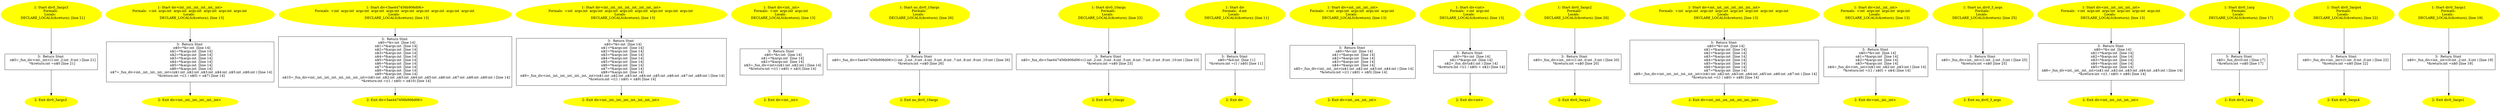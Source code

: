 /* @generated */
digraph iCFG {
"div0_3args3{d41d8cd98f00b204e9800998ecf8427e_Z11div0_3args3v}.4354395e54b75d0ce654517a4ad0207b_3" [label="3:  Return Stmt \n   n$0=_fun_div<int,_int>(1:int ,2:int ,0:int ) [line 21]\n  *&return:int =n$0 [line 21]\n " shape="box"]
	

	 "div0_3args3{d41d8cd98f00b204e9800998ecf8427e_Z11div0_3args3v}.4354395e54b75d0ce654517a4ad0207b_3" -> "div0_3args3{d41d8cd98f00b204e9800998ecf8427e_Z11div0_3args3v}.4354395e54b75d0ce654517a4ad0207b_2" ;
"div0_3args3{d41d8cd98f00b204e9800998ecf8427e_Z11div0_3args3v}.4354395e54b75d0ce654517a4ad0207b_2" [label="2: Exit div0_3args3 \n  " color=yellow style=filled]
	

"div0_3args3{d41d8cd98f00b204e9800998ecf8427e_Z11div0_3args3v}.4354395e54b75d0ce654517a4ad0207b_1" [label="1: Start div0_3args3\nFormals: \nLocals:  \n   DECLARE_LOCALS(&return); [line 21]\n " color=yellow style=filled]
	

	 "div0_3args3{d41d8cd98f00b204e9800998ecf8427e_Z11div0_3args3v}.4354395e54b75d0ce654517a4ad0207b_1" -> "div0_3args3{d41d8cd98f00b204e9800998ecf8427e_Z11div0_3args3v}.4354395e54b75d0ce654517a4ad0207b_3" ;
"div<int,_int,_int,_int,_int,_int>{d41d8cd98f00b204e9800998ecf8427e_Z3divIJiiiiiiEEiiDpT_}.7a0b0b4ca05f4d9fe32320bf50c99af1_3" [label="3:  Return Stmt \n   n$0=*&v:int  [line 14]\n  n$1=*&args:int  [line 14]\n  n$2=*&args:int  [line 14]\n  n$3=*&args:int  [line 14]\n  n$4=*&args:int  [line 14]\n  n$5=*&args:int  [line 14]\n  n$6=*&args:int  [line 14]\n  n$7=_fun_div<int,_int,_int,_int,_int>(n$1:int ,n$2:int ,n$3:int ,n$4:int ,n$5:int ,n$6:int ) [line 14]\n  *&return:int =((1 / n$0) + n$7) [line 14]\n " shape="box"]
	

	 "div<int,_int,_int,_int,_int,_int>{d41d8cd98f00b204e9800998ecf8427e_Z3divIJiiiiiiEEiiDpT_}.7a0b0b4ca05f4d9fe32320bf50c99af1_3" -> "div<int,_int,_int,_int,_int,_int>{d41d8cd98f00b204e9800998ecf8427e_Z3divIJiiiiiiEEiiDpT_}.7a0b0b4ca05f4d9fe32320bf50c99af1_2" ;
"div<int,_int,_int,_int,_int,_int>{d41d8cd98f00b204e9800998ecf8427e_Z3divIJiiiiiiEEiiDpT_}.7a0b0b4ca05f4d9fe32320bf50c99af1_2" [label="2: Exit div<int,_int,_int,_int,_int,_int> \n  " color=yellow style=filled]
	

"div<int,_int,_int,_int,_int,_int>{d41d8cd98f00b204e9800998ecf8427e_Z3divIJiiiiiiEEiiDpT_}.7a0b0b4ca05f4d9fe32320bf50c99af1_1" [label="1: Start div<int,_int,_int,_int,_int,_int>\nFormals:  v:int  args:int  args:int  args:int  args:int  args:int  args:int \nLocals:  \n   DECLARE_LOCALS(&return); [line 13]\n " color=yellow style=filled]
	

	 "div<int,_int,_int,_int,_int,_int>{d41d8cd98f00b204e9800998ecf8427e_Z3divIJiiiiiiEEiiDpT_}.7a0b0b4ca05f4d9fe32320bf50c99af1_1" -> "div<int,_int,_int,_int,_int,_int>{d41d8cd98f00b204e9800998ecf8427e_Z3divIJiiiiiiEEiiDpT_}.7a0b0b4ca05f4d9fe32320bf50c99af1_3" ;
"div<5ae447456b906d06>{d41d8cd98f00b204e9800998ecf8427e_Z3divIJiiiiiiiiiEEiiDpT_}.1e074498b76cb8716a3317d4a19b4b6e_3" [label="3:  Return Stmt \n   n$0=*&v:int  [line 14]\n  n$1=*&args:int  [line 14]\n  n$2=*&args:int  [line 14]\n  n$3=*&args:int  [line 14]\n  n$4=*&args:int  [line 14]\n  n$5=*&args:int  [line 14]\n  n$6=*&args:int  [line 14]\n  n$7=*&args:int  [line 14]\n  n$8=*&args:int  [line 14]\n  n$9=*&args:int  [line 14]\n  n$10=_fun_div<int,_int,_int,_int,_int,_int,_int,_int>(n$1:int ,n$2:int ,n$3:int ,n$4:int ,n$5:int ,n$6:int ,n$7:int ,n$8:int ,n$9:int ) [line 14]\n  *&return:int =((1 / n$0) + n$10) [line 14]\n " shape="box"]
	

	 "div<5ae447456b906d06>{d41d8cd98f00b204e9800998ecf8427e_Z3divIJiiiiiiiiiEEiiDpT_}.1e074498b76cb8716a3317d4a19b4b6e_3" -> "div<5ae447456b906d06>{d41d8cd98f00b204e9800998ecf8427e_Z3divIJiiiiiiiiiEEiiDpT_}.1e074498b76cb8716a3317d4a19b4b6e_2" ;
"div<5ae447456b906d06>{d41d8cd98f00b204e9800998ecf8427e_Z3divIJiiiiiiiiiEEiiDpT_}.1e074498b76cb8716a3317d4a19b4b6e_2" [label="2: Exit div<5ae447456b906d06> \n  " color=yellow style=filled]
	

"div<5ae447456b906d06>{d41d8cd98f00b204e9800998ecf8427e_Z3divIJiiiiiiiiiEEiiDpT_}.1e074498b76cb8716a3317d4a19b4b6e_1" [label="1: Start div<5ae447456b906d06>\nFormals:  v:int  args:int  args:int  args:int  args:int  args:int  args:int  args:int  args:int  args:int \nLocals:  \n   DECLARE_LOCALS(&return); [line 13]\n " color=yellow style=filled]
	

	 "div<5ae447456b906d06>{d41d8cd98f00b204e9800998ecf8427e_Z3divIJiiiiiiiiiEEiiDpT_}.1e074498b76cb8716a3317d4a19b4b6e_1" -> "div<5ae447456b906d06>{d41d8cd98f00b204e9800998ecf8427e_Z3divIJiiiiiiiiiEEiiDpT_}.1e074498b76cb8716a3317d4a19b4b6e_3" ;
"div<int,_int,_int,_int,_int,_int,_int,_int>{d41d8cd98f00b204e9800998ecf8427e_Z3divIJiiiiiiiiEEiiDpT_.acafa200e9c1793c6540b3c5dc132c07_3" [label="3:  Return Stmt \n   n$0=*&v:int  [line 14]\n  n$1=*&args:int  [line 14]\n  n$2=*&args:int  [line 14]\n  n$3=*&args:int  [line 14]\n  n$4=*&args:int  [line 14]\n  n$5=*&args:int  [line 14]\n  n$6=*&args:int  [line 14]\n  n$7=*&args:int  [line 14]\n  n$8=*&args:int  [line 14]\n  n$9=_fun_div<int,_int,_int,_int,_int,_int,_int>(n$1:int ,n$2:int ,n$3:int ,n$4:int ,n$5:int ,n$6:int ,n$7:int ,n$8:int ) [line 14]\n  *&return:int =((1 / n$0) + n$9) [line 14]\n " shape="box"]
	

	 "div<int,_int,_int,_int,_int,_int,_int,_int>{d41d8cd98f00b204e9800998ecf8427e_Z3divIJiiiiiiiiEEiiDpT_.acafa200e9c1793c6540b3c5dc132c07_3" -> "div<int,_int,_int,_int,_int,_int,_int,_int>{d41d8cd98f00b204e9800998ecf8427e_Z3divIJiiiiiiiiEEiiDpT_.acafa200e9c1793c6540b3c5dc132c07_2" ;
"div<int,_int,_int,_int,_int,_int,_int,_int>{d41d8cd98f00b204e9800998ecf8427e_Z3divIJiiiiiiiiEEiiDpT_.acafa200e9c1793c6540b3c5dc132c07_2" [label="2: Exit div<int,_int,_int,_int,_int,_int,_int,_int> \n  " color=yellow style=filled]
	

"div<int,_int,_int,_int,_int,_int,_int,_int>{d41d8cd98f00b204e9800998ecf8427e_Z3divIJiiiiiiiiEEiiDpT_.acafa200e9c1793c6540b3c5dc132c07_1" [label="1: Start div<int,_int,_int,_int,_int,_int,_int,_int>\nFormals:  v:int  args:int  args:int  args:int  args:int  args:int  args:int  args:int  args:int \nLocals:  \n   DECLARE_LOCALS(&return); [line 13]\n " color=yellow style=filled]
	

	 "div<int,_int,_int,_int,_int,_int,_int,_int>{d41d8cd98f00b204e9800998ecf8427e_Z3divIJiiiiiiiiEEiiDpT_.acafa200e9c1793c6540b3c5dc132c07_1" -> "div<int,_int,_int,_int,_int,_int,_int,_int>{d41d8cd98f00b204e9800998ecf8427e_Z3divIJiiiiiiiiEEiiDpT_.acafa200e9c1793c6540b3c5dc132c07_3" ;
"div<int,_int>{d41d8cd98f00b204e9800998ecf8427e_Z3divIJiiEEiiDpT_}.6451a17134ab1edb7fcdf06877bc0fcd_3" [label="3:  Return Stmt \n   n$0=*&v:int  [line 14]\n  n$1=*&args:int  [line 14]\n  n$2=*&args:int  [line 14]\n  n$3=_fun_div<int>(n$1:int ,n$2:int ) [line 14]\n  *&return:int =((1 / n$0) + n$3) [line 14]\n " shape="box"]
	

	 "div<int,_int>{d41d8cd98f00b204e9800998ecf8427e_Z3divIJiiEEiiDpT_}.6451a17134ab1edb7fcdf06877bc0fcd_3" -> "div<int,_int>{d41d8cd98f00b204e9800998ecf8427e_Z3divIJiiEEiiDpT_}.6451a17134ab1edb7fcdf06877bc0fcd_2" ;
"div<int,_int>{d41d8cd98f00b204e9800998ecf8427e_Z3divIJiiEEiiDpT_}.6451a17134ab1edb7fcdf06877bc0fcd_2" [label="2: Exit div<int,_int> \n  " color=yellow style=filled]
	

"div<int,_int>{d41d8cd98f00b204e9800998ecf8427e_Z3divIJiiEEiiDpT_}.6451a17134ab1edb7fcdf06877bc0fcd_1" [label="1: Start div<int,_int>\nFormals:  v:int  args:int  args:int \nLocals:  \n   DECLARE_LOCALS(&return); [line 13]\n " color=yellow style=filled]
	

	 "div<int,_int>{d41d8cd98f00b204e9800998ecf8427e_Z3divIJiiEEiiDpT_}.6451a17134ab1edb7fcdf06877bc0fcd_1" -> "div<int,_int>{d41d8cd98f00b204e9800998ecf8427e_Z3divIJiiEEiiDpT_}.6451a17134ab1edb7fcdf06877bc0fcd_3" ;
"no_div0_10args{d41d8cd98f00b204e9800998ecf8427e_Z14no_div0_10argsv}.3105d0c29645ea02951d6418fc7d498a_3" [label="3:  Return Stmt \n   n$0=_fun_div<5ae447456b906d06>(1:int ,2:int ,3:int ,4:int ,5:int ,6:int ,7:int ,8:int ,9:int ,10:int ) [line 26]\n  *&return:int =n$0 [line 26]\n " shape="box"]
	

	 "no_div0_10args{d41d8cd98f00b204e9800998ecf8427e_Z14no_div0_10argsv}.3105d0c29645ea02951d6418fc7d498a_3" -> "no_div0_10args{d41d8cd98f00b204e9800998ecf8427e_Z14no_div0_10argsv}.3105d0c29645ea02951d6418fc7d498a_2" ;
"no_div0_10args{d41d8cd98f00b204e9800998ecf8427e_Z14no_div0_10argsv}.3105d0c29645ea02951d6418fc7d498a_2" [label="2: Exit no_div0_10args \n  " color=yellow style=filled]
	

"no_div0_10args{d41d8cd98f00b204e9800998ecf8427e_Z14no_div0_10argsv}.3105d0c29645ea02951d6418fc7d498a_1" [label="1: Start no_div0_10args\nFormals: \nLocals:  \n   DECLARE_LOCALS(&return); [line 26]\n " color=yellow style=filled]
	

	 "no_div0_10args{d41d8cd98f00b204e9800998ecf8427e_Z14no_div0_10argsv}.3105d0c29645ea02951d6418fc7d498a_1" -> "no_div0_10args{d41d8cd98f00b204e9800998ecf8427e_Z14no_div0_10argsv}.3105d0c29645ea02951d6418fc7d498a_3" ;
"div0_10args{d41d8cd98f00b204e9800998ecf8427e_Z11div0_10argsv}.e9f33b63e73a159990806ffa43510a82_3" [label="3:  Return Stmt \n   n$0=_fun_div<5ae447456b906d06>(1:int ,2:int ,3:int ,4:int ,5:int ,6:int ,7:int ,0:int ,9:int ,10:int ) [line 23]\n  *&return:int =n$0 [line 23]\n " shape="box"]
	

	 "div0_10args{d41d8cd98f00b204e9800998ecf8427e_Z11div0_10argsv}.e9f33b63e73a159990806ffa43510a82_3" -> "div0_10args{d41d8cd98f00b204e9800998ecf8427e_Z11div0_10argsv}.e9f33b63e73a159990806ffa43510a82_2" ;
"div0_10args{d41d8cd98f00b204e9800998ecf8427e_Z11div0_10argsv}.e9f33b63e73a159990806ffa43510a82_2" [label="2: Exit div0_10args \n  " color=yellow style=filled]
	

"div0_10args{d41d8cd98f00b204e9800998ecf8427e_Z11div0_10argsv}.e9f33b63e73a159990806ffa43510a82_1" [label="1: Start div0_10args\nFormals: \nLocals:  \n   DECLARE_LOCALS(&return); [line 23]\n " color=yellow style=filled]
	

	 "div0_10args{d41d8cd98f00b204e9800998ecf8427e_Z11div0_10argsv}.e9f33b63e73a159990806ffa43510a82_1" -> "div0_10args{d41d8cd98f00b204e9800998ecf8427e_Z11div0_10argsv}.e9f33b63e73a159990806ffa43510a82_3" ;
"div{d41d8cd98f00b204e9800998ecf8427e_Z3divi}.e312f503cc8cecbd5c9c8c2343785930_3" [label="3:  Return Stmt \n   n$0=*&d:int  [line 11]\n  *&return:int =(1 / n$0) [line 11]\n " shape="box"]
	

	 "div{d41d8cd98f00b204e9800998ecf8427e_Z3divi}.e312f503cc8cecbd5c9c8c2343785930_3" -> "div{d41d8cd98f00b204e9800998ecf8427e_Z3divi}.e312f503cc8cecbd5c9c8c2343785930_2" ;
"div{d41d8cd98f00b204e9800998ecf8427e_Z3divi}.e312f503cc8cecbd5c9c8c2343785930_2" [label="2: Exit div \n  " color=yellow style=filled]
	

"div{d41d8cd98f00b204e9800998ecf8427e_Z3divi}.e312f503cc8cecbd5c9c8c2343785930_1" [label="1: Start div\nFormals:  d:int \nLocals:  \n   DECLARE_LOCALS(&return); [line 11]\n " color=yellow style=filled]
	

	 "div{d41d8cd98f00b204e9800998ecf8427e_Z3divi}.e312f503cc8cecbd5c9c8c2343785930_1" -> "div{d41d8cd98f00b204e9800998ecf8427e_Z3divi}.e312f503cc8cecbd5c9c8c2343785930_3" ;
"div<int,_int,_int,_int>{d41d8cd98f00b204e9800998ecf8427e_Z3divIJiiiiEEiiDpT_}.eaa2dda76f342673b03ac551d4b88cfe_3" [label="3:  Return Stmt \n   n$0=*&v:int  [line 14]\n  n$1=*&args:int  [line 14]\n  n$2=*&args:int  [line 14]\n  n$3=*&args:int  [line 14]\n  n$4=*&args:int  [line 14]\n  n$5=_fun_div<int,_int,_int>(n$1:int ,n$2:int ,n$3:int ,n$4:int ) [line 14]\n  *&return:int =((1 / n$0) + n$5) [line 14]\n " shape="box"]
	

	 "div<int,_int,_int,_int>{d41d8cd98f00b204e9800998ecf8427e_Z3divIJiiiiEEiiDpT_}.eaa2dda76f342673b03ac551d4b88cfe_3" -> "div<int,_int,_int,_int>{d41d8cd98f00b204e9800998ecf8427e_Z3divIJiiiiEEiiDpT_}.eaa2dda76f342673b03ac551d4b88cfe_2" ;
"div<int,_int,_int,_int>{d41d8cd98f00b204e9800998ecf8427e_Z3divIJiiiiEEiiDpT_}.eaa2dda76f342673b03ac551d4b88cfe_2" [label="2: Exit div<int,_int,_int,_int> \n  " color=yellow style=filled]
	

"div<int,_int,_int,_int>{d41d8cd98f00b204e9800998ecf8427e_Z3divIJiiiiEEiiDpT_}.eaa2dda76f342673b03ac551d4b88cfe_1" [label="1: Start div<int,_int,_int,_int>\nFormals:  v:int  args:int  args:int  args:int  args:int \nLocals:  \n   DECLARE_LOCALS(&return); [line 13]\n " color=yellow style=filled]
	

	 "div<int,_int,_int,_int>{d41d8cd98f00b204e9800998ecf8427e_Z3divIJiiiiEEiiDpT_}.eaa2dda76f342673b03ac551d4b88cfe_1" -> "div<int,_int,_int,_int>{d41d8cd98f00b204e9800998ecf8427e_Z3divIJiiiiEEiiDpT_}.eaa2dda76f342673b03ac551d4b88cfe_3" ;
"div<int>{d41d8cd98f00b204e9800998ecf8427e_Z3divIJiEEiiDpT_}.21d36a0099acccea4e2357b68476d6c4_3" [label="3:  Return Stmt \n   n$0=*&v:int  [line 14]\n  n$1=*&args:int  [line 14]\n  n$2=_fun_div(n$1:int ) [line 14]\n  *&return:int =((1 / n$0) + n$2) [line 14]\n " shape="box"]
	

	 "div<int>{d41d8cd98f00b204e9800998ecf8427e_Z3divIJiEEiiDpT_}.21d36a0099acccea4e2357b68476d6c4_3" -> "div<int>{d41d8cd98f00b204e9800998ecf8427e_Z3divIJiEEiiDpT_}.21d36a0099acccea4e2357b68476d6c4_2" ;
"div<int>{d41d8cd98f00b204e9800998ecf8427e_Z3divIJiEEiiDpT_}.21d36a0099acccea4e2357b68476d6c4_2" [label="2: Exit div<int> \n  " color=yellow style=filled]
	

"div<int>{d41d8cd98f00b204e9800998ecf8427e_Z3divIJiEEiiDpT_}.21d36a0099acccea4e2357b68476d6c4_1" [label="1: Start div<int>\nFormals:  v:int  args:int \nLocals:  \n   DECLARE_LOCALS(&return); [line 13]\n " color=yellow style=filled]
	

	 "div<int>{d41d8cd98f00b204e9800998ecf8427e_Z3divIJiEEiiDpT_}.21d36a0099acccea4e2357b68476d6c4_1" -> "div<int>{d41d8cd98f00b204e9800998ecf8427e_Z3divIJiEEiiDpT_}.21d36a0099acccea4e2357b68476d6c4_3" ;
"div0_3args2{d41d8cd98f00b204e9800998ecf8427e_Z11div0_3args2v}.ee210b4829cebc6ea6c2c1eb230ae221_3" [label="3:  Return Stmt \n   n$0=_fun_div<int,_int>(1:int ,0:int ,3:int ) [line 20]\n  *&return:int =n$0 [line 20]\n " shape="box"]
	

	 "div0_3args2{d41d8cd98f00b204e9800998ecf8427e_Z11div0_3args2v}.ee210b4829cebc6ea6c2c1eb230ae221_3" -> "div0_3args2{d41d8cd98f00b204e9800998ecf8427e_Z11div0_3args2v}.ee210b4829cebc6ea6c2c1eb230ae221_2" ;
"div0_3args2{d41d8cd98f00b204e9800998ecf8427e_Z11div0_3args2v}.ee210b4829cebc6ea6c2c1eb230ae221_2" [label="2: Exit div0_3args2 \n  " color=yellow style=filled]
	

"div0_3args2{d41d8cd98f00b204e9800998ecf8427e_Z11div0_3args2v}.ee210b4829cebc6ea6c2c1eb230ae221_1" [label="1: Start div0_3args2\nFormals: \nLocals:  \n   DECLARE_LOCALS(&return); [line 20]\n " color=yellow style=filled]
	

	 "div0_3args2{d41d8cd98f00b204e9800998ecf8427e_Z11div0_3args2v}.ee210b4829cebc6ea6c2c1eb230ae221_1" -> "div0_3args2{d41d8cd98f00b204e9800998ecf8427e_Z11div0_3args2v}.ee210b4829cebc6ea6c2c1eb230ae221_3" ;
"div<int,_int,_int,_int,_int,_int,_int>{d41d8cd98f00b204e9800998ecf8427e_Z3divIJiiiiiiiEEiiDpT_}.a4f52ac1a053ef8714d772181cde236b_3" [label="3:  Return Stmt \n   n$0=*&v:int  [line 14]\n  n$1=*&args:int  [line 14]\n  n$2=*&args:int  [line 14]\n  n$3=*&args:int  [line 14]\n  n$4=*&args:int  [line 14]\n  n$5=*&args:int  [line 14]\n  n$6=*&args:int  [line 14]\n  n$7=*&args:int  [line 14]\n  n$8=_fun_div<int,_int,_int,_int,_int,_int>(n$1:int ,n$2:int ,n$3:int ,n$4:int ,n$5:int ,n$6:int ,n$7:int ) [line 14]\n  *&return:int =((1 / n$0) + n$8) [line 14]\n " shape="box"]
	

	 "div<int,_int,_int,_int,_int,_int,_int>{d41d8cd98f00b204e9800998ecf8427e_Z3divIJiiiiiiiEEiiDpT_}.a4f52ac1a053ef8714d772181cde236b_3" -> "div<int,_int,_int,_int,_int,_int,_int>{d41d8cd98f00b204e9800998ecf8427e_Z3divIJiiiiiiiEEiiDpT_}.a4f52ac1a053ef8714d772181cde236b_2" ;
"div<int,_int,_int,_int,_int,_int,_int>{d41d8cd98f00b204e9800998ecf8427e_Z3divIJiiiiiiiEEiiDpT_}.a4f52ac1a053ef8714d772181cde236b_2" [label="2: Exit div<int,_int,_int,_int,_int,_int,_int> \n  " color=yellow style=filled]
	

"div<int,_int,_int,_int,_int,_int,_int>{d41d8cd98f00b204e9800998ecf8427e_Z3divIJiiiiiiiEEiiDpT_}.a4f52ac1a053ef8714d772181cde236b_1" [label="1: Start div<int,_int,_int,_int,_int,_int,_int>\nFormals:  v:int  args:int  args:int  args:int  args:int  args:int  args:int  args:int \nLocals:  \n   DECLARE_LOCALS(&return); [line 13]\n " color=yellow style=filled]
	

	 "div<int,_int,_int,_int,_int,_int,_int>{d41d8cd98f00b204e9800998ecf8427e_Z3divIJiiiiiiiEEiiDpT_}.a4f52ac1a053ef8714d772181cde236b_1" -> "div<int,_int,_int,_int,_int,_int,_int>{d41d8cd98f00b204e9800998ecf8427e_Z3divIJiiiiiiiEEiiDpT_}.a4f52ac1a053ef8714d772181cde236b_3" ;
"div<int,_int,_int>{d41d8cd98f00b204e9800998ecf8427e_Z3divIJiiiEEiiDpT_}.935df0e2c4e989ef913fb94274bb3ae9_3" [label="3:  Return Stmt \n   n$0=*&v:int  [line 14]\n  n$1=*&args:int  [line 14]\n  n$2=*&args:int  [line 14]\n  n$3=*&args:int  [line 14]\n  n$4=_fun_div<int,_int>(n$1:int ,n$2:int ,n$3:int ) [line 14]\n  *&return:int =((1 / n$0) + n$4) [line 14]\n " shape="box"]
	

	 "div<int,_int,_int>{d41d8cd98f00b204e9800998ecf8427e_Z3divIJiiiEEiiDpT_}.935df0e2c4e989ef913fb94274bb3ae9_3" -> "div<int,_int,_int>{d41d8cd98f00b204e9800998ecf8427e_Z3divIJiiiEEiiDpT_}.935df0e2c4e989ef913fb94274bb3ae9_2" ;
"div<int,_int,_int>{d41d8cd98f00b204e9800998ecf8427e_Z3divIJiiiEEiiDpT_}.935df0e2c4e989ef913fb94274bb3ae9_2" [label="2: Exit div<int,_int,_int> \n  " color=yellow style=filled]
	

"div<int,_int,_int>{d41d8cd98f00b204e9800998ecf8427e_Z3divIJiiiEEiiDpT_}.935df0e2c4e989ef913fb94274bb3ae9_1" [label="1: Start div<int,_int,_int>\nFormals:  v:int  args:int  args:int  args:int \nLocals:  \n   DECLARE_LOCALS(&return); [line 13]\n " color=yellow style=filled]
	

	 "div<int,_int,_int>{d41d8cd98f00b204e9800998ecf8427e_Z3divIJiiiEEiiDpT_}.935df0e2c4e989ef913fb94274bb3ae9_1" -> "div<int,_int,_int>{d41d8cd98f00b204e9800998ecf8427e_Z3divIJiiiEEiiDpT_}.935df0e2c4e989ef913fb94274bb3ae9_3" ;
"no_div0_3_args{d41d8cd98f00b204e9800998ecf8427e_Z14no_div0_3_argsv}.ba94e1aea84902718dcd7bfb6e3272fd_3" [label="3:  Return Stmt \n   n$0=_fun_div<int,_int>(1:int ,2:int ,3:int ) [line 25]\n  *&return:int =n$0 [line 25]\n " shape="box"]
	

	 "no_div0_3_args{d41d8cd98f00b204e9800998ecf8427e_Z14no_div0_3_argsv}.ba94e1aea84902718dcd7bfb6e3272fd_3" -> "no_div0_3_args{d41d8cd98f00b204e9800998ecf8427e_Z14no_div0_3_argsv}.ba94e1aea84902718dcd7bfb6e3272fd_2" ;
"no_div0_3_args{d41d8cd98f00b204e9800998ecf8427e_Z14no_div0_3_argsv}.ba94e1aea84902718dcd7bfb6e3272fd_2" [label="2: Exit no_div0_3_args \n  " color=yellow style=filled]
	

"no_div0_3_args{d41d8cd98f00b204e9800998ecf8427e_Z14no_div0_3_argsv}.ba94e1aea84902718dcd7bfb6e3272fd_1" [label="1: Start no_div0_3_args\nFormals: \nLocals:  \n   DECLARE_LOCALS(&return); [line 25]\n " color=yellow style=filled]
	

	 "no_div0_3_args{d41d8cd98f00b204e9800998ecf8427e_Z14no_div0_3_argsv}.ba94e1aea84902718dcd7bfb6e3272fd_1" -> "no_div0_3_args{d41d8cd98f00b204e9800998ecf8427e_Z14no_div0_3_argsv}.ba94e1aea84902718dcd7bfb6e3272fd_3" ;
"div<int,_int,_int,_int,_int>{d41d8cd98f00b204e9800998ecf8427e_Z3divIJiiiiiEEiiDpT_}.1878eee2387a6e7fbde190b86b899c3e_3" [label="3:  Return Stmt \n   n$0=*&v:int  [line 14]\n  n$1=*&args:int  [line 14]\n  n$2=*&args:int  [line 14]\n  n$3=*&args:int  [line 14]\n  n$4=*&args:int  [line 14]\n  n$5=*&args:int  [line 14]\n  n$6=_fun_div<int,_int,_int,_int>(n$1:int ,n$2:int ,n$3:int ,n$4:int ,n$5:int ) [line 14]\n  *&return:int =((1 / n$0) + n$6) [line 14]\n " shape="box"]
	

	 "div<int,_int,_int,_int,_int>{d41d8cd98f00b204e9800998ecf8427e_Z3divIJiiiiiEEiiDpT_}.1878eee2387a6e7fbde190b86b899c3e_3" -> "div<int,_int,_int,_int,_int>{d41d8cd98f00b204e9800998ecf8427e_Z3divIJiiiiiEEiiDpT_}.1878eee2387a6e7fbde190b86b899c3e_2" ;
"div<int,_int,_int,_int,_int>{d41d8cd98f00b204e9800998ecf8427e_Z3divIJiiiiiEEiiDpT_}.1878eee2387a6e7fbde190b86b899c3e_2" [label="2: Exit div<int,_int,_int,_int,_int> \n  " color=yellow style=filled]
	

"div<int,_int,_int,_int,_int>{d41d8cd98f00b204e9800998ecf8427e_Z3divIJiiiiiEEiiDpT_}.1878eee2387a6e7fbde190b86b899c3e_1" [label="1: Start div<int,_int,_int,_int,_int>\nFormals:  v:int  args:int  args:int  args:int  args:int  args:int \nLocals:  \n   DECLARE_LOCALS(&return); [line 13]\n " color=yellow style=filled]
	

	 "div<int,_int,_int,_int,_int>{d41d8cd98f00b204e9800998ecf8427e_Z3divIJiiiiiEEiiDpT_}.1878eee2387a6e7fbde190b86b899c3e_1" -> "div<int,_int,_int,_int,_int>{d41d8cd98f00b204e9800998ecf8427e_Z3divIJiiiiiEEiiDpT_}.1878eee2387a6e7fbde190b86b899c3e_3" ;
"div0_1arg{d41d8cd98f00b204e9800998ecf8427e_Z9div0_1argv}.5708c6c0a0baddaf23e2d34e232fccbd_3" [label="3:  Return Stmt \n   n$0=_fun_div(0:int ) [line 17]\n  *&return:int =n$0 [line 17]\n " shape="box"]
	

	 "div0_1arg{d41d8cd98f00b204e9800998ecf8427e_Z9div0_1argv}.5708c6c0a0baddaf23e2d34e232fccbd_3" -> "div0_1arg{d41d8cd98f00b204e9800998ecf8427e_Z9div0_1argv}.5708c6c0a0baddaf23e2d34e232fccbd_2" ;
"div0_1arg{d41d8cd98f00b204e9800998ecf8427e_Z9div0_1argv}.5708c6c0a0baddaf23e2d34e232fccbd_2" [label="2: Exit div0_1arg \n  " color=yellow style=filled]
	

"div0_1arg{d41d8cd98f00b204e9800998ecf8427e_Z9div0_1argv}.5708c6c0a0baddaf23e2d34e232fccbd_1" [label="1: Start div0_1arg\nFormals: \nLocals:  \n   DECLARE_LOCALS(&return); [line 17]\n " color=yellow style=filled]
	

	 "div0_1arg{d41d8cd98f00b204e9800998ecf8427e_Z9div0_1argv}.5708c6c0a0baddaf23e2d34e232fccbd_1" -> "div0_1arg{d41d8cd98f00b204e9800998ecf8427e_Z9div0_1argv}.5708c6c0a0baddaf23e2d34e232fccbd_3" ;
"div0_3args4{d41d8cd98f00b204e9800998ecf8427e_Z11div0_3args4v}.01a23ff52ad786bd728507193e9a465d_3" [label="3:  Return Stmt \n   n$0=_fun_div<int,_int>(1:int ,0:int ,0:int ) [line 22]\n  *&return:int =n$0 [line 22]\n " shape="box"]
	

	 "div0_3args4{d41d8cd98f00b204e9800998ecf8427e_Z11div0_3args4v}.01a23ff52ad786bd728507193e9a465d_3" -> "div0_3args4{d41d8cd98f00b204e9800998ecf8427e_Z11div0_3args4v}.01a23ff52ad786bd728507193e9a465d_2" ;
"div0_3args4{d41d8cd98f00b204e9800998ecf8427e_Z11div0_3args4v}.01a23ff52ad786bd728507193e9a465d_2" [label="2: Exit div0_3args4 \n  " color=yellow style=filled]
	

"div0_3args4{d41d8cd98f00b204e9800998ecf8427e_Z11div0_3args4v}.01a23ff52ad786bd728507193e9a465d_1" [label="1: Start div0_3args4\nFormals: \nLocals:  \n   DECLARE_LOCALS(&return); [line 22]\n " color=yellow style=filled]
	

	 "div0_3args4{d41d8cd98f00b204e9800998ecf8427e_Z11div0_3args4v}.01a23ff52ad786bd728507193e9a465d_1" -> "div0_3args4{d41d8cd98f00b204e9800998ecf8427e_Z11div0_3args4v}.01a23ff52ad786bd728507193e9a465d_3" ;
"div0_3args1{d41d8cd98f00b204e9800998ecf8427e_Z11div0_3args1v}.dcf593b4c27a0e790f4e8636aa532840_3" [label="3:  Return Stmt \n   n$0=_fun_div<int,_int>(0:int ,2:int ,3:int ) [line 19]\n  *&return:int =n$0 [line 19]\n " shape="box"]
	

	 "div0_3args1{d41d8cd98f00b204e9800998ecf8427e_Z11div0_3args1v}.dcf593b4c27a0e790f4e8636aa532840_3" -> "div0_3args1{d41d8cd98f00b204e9800998ecf8427e_Z11div0_3args1v}.dcf593b4c27a0e790f4e8636aa532840_2" ;
"div0_3args1{d41d8cd98f00b204e9800998ecf8427e_Z11div0_3args1v}.dcf593b4c27a0e790f4e8636aa532840_2" [label="2: Exit div0_3args1 \n  " color=yellow style=filled]
	

"div0_3args1{d41d8cd98f00b204e9800998ecf8427e_Z11div0_3args1v}.dcf593b4c27a0e790f4e8636aa532840_1" [label="1: Start div0_3args1\nFormals: \nLocals:  \n   DECLARE_LOCALS(&return); [line 19]\n " color=yellow style=filled]
	

	 "div0_3args1{d41d8cd98f00b204e9800998ecf8427e_Z11div0_3args1v}.dcf593b4c27a0e790f4e8636aa532840_1" -> "div0_3args1{d41d8cd98f00b204e9800998ecf8427e_Z11div0_3args1v}.dcf593b4c27a0e790f4e8636aa532840_3" ;
}
